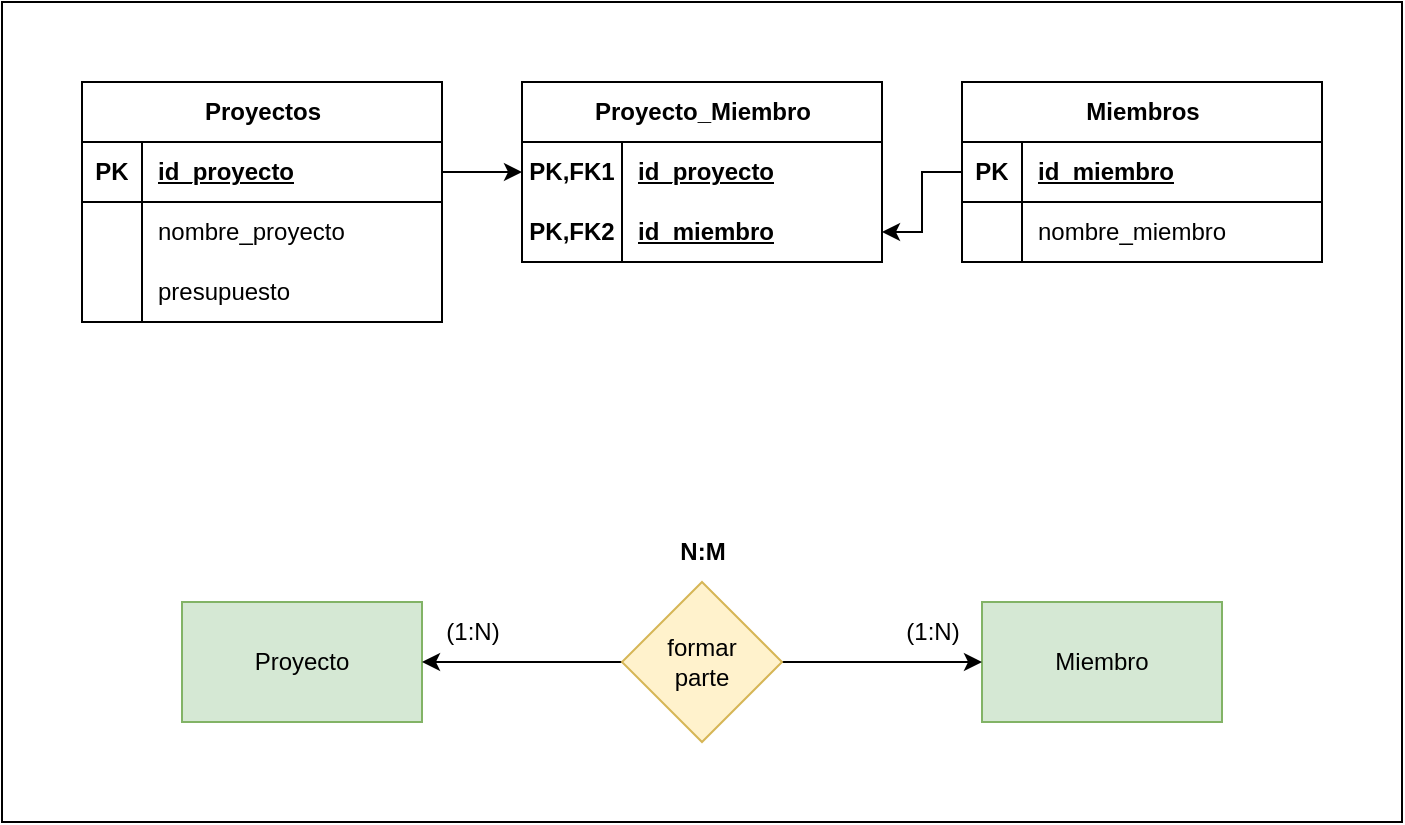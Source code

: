 <mxfile version="26.0.14">
  <diagram name="Page-1" id="n36We_7hir3YMjg6p6uC">
    <mxGraphModel dx="1138" dy="673" grid="1" gridSize="10" guides="1" tooltips="1" connect="1" arrows="1" fold="1" page="1" pageScale="1" pageWidth="850" pageHeight="1100" math="0" shadow="0">
      <root>
        <mxCell id="0" />
        <mxCell id="1" parent="0" />
        <mxCell id="0h0An3vFOW1mdWgkQzuL-55" value="" style="group" vertex="1" connectable="0" parent="1">
          <mxGeometry width="700" height="410" as="geometry" />
        </mxCell>
        <mxCell id="0h0An3vFOW1mdWgkQzuL-54" value="" style="rounded=0;whiteSpace=wrap;html=1;" vertex="1" parent="0h0An3vFOW1mdWgkQzuL-55">
          <mxGeometry width="700" height="410" as="geometry" />
        </mxCell>
        <mxCell id="0h0An3vFOW1mdWgkQzuL-1" value="Proyecto" style="rounded=0;whiteSpace=wrap;html=1;fillColor=#d5e8d4;strokeColor=#82b366;" vertex="1" parent="0h0An3vFOW1mdWgkQzuL-55">
          <mxGeometry x="90" y="300" width="120" height="60" as="geometry" />
        </mxCell>
        <mxCell id="0h0An3vFOW1mdWgkQzuL-2" value="Miembro" style="rounded=0;whiteSpace=wrap;html=1;fillColor=#d5e8d4;strokeColor=#82b366;" vertex="1" parent="0h0An3vFOW1mdWgkQzuL-55">
          <mxGeometry x="490" y="300" width="120" height="60" as="geometry" />
        </mxCell>
        <mxCell id="0h0An3vFOW1mdWgkQzuL-5" style="edgeStyle=orthogonalEdgeStyle;rounded=0;orthogonalLoop=1;jettySize=auto;html=1;exitX=0;exitY=0.5;exitDx=0;exitDy=0;entryX=1;entryY=0.5;entryDx=0;entryDy=0;" edge="1" parent="0h0An3vFOW1mdWgkQzuL-55" source="0h0An3vFOW1mdWgkQzuL-4" target="0h0An3vFOW1mdWgkQzuL-1">
          <mxGeometry relative="1" as="geometry" />
        </mxCell>
        <mxCell id="0h0An3vFOW1mdWgkQzuL-6" style="edgeStyle=orthogonalEdgeStyle;rounded=0;orthogonalLoop=1;jettySize=auto;html=1;exitX=1;exitY=0.5;exitDx=0;exitDy=0;entryX=0;entryY=0.5;entryDx=0;entryDy=0;" edge="1" parent="0h0An3vFOW1mdWgkQzuL-55" source="0h0An3vFOW1mdWgkQzuL-4" target="0h0An3vFOW1mdWgkQzuL-2">
          <mxGeometry relative="1" as="geometry" />
        </mxCell>
        <mxCell id="0h0An3vFOW1mdWgkQzuL-4" value="&lt;div&gt;formar&lt;/div&gt;&lt;div&gt;parte&lt;br&gt;&lt;/div&gt;" style="rhombus;whiteSpace=wrap;html=1;fillColor=#fff2cc;strokeColor=#d6b656;" vertex="1" parent="0h0An3vFOW1mdWgkQzuL-55">
          <mxGeometry x="310" y="290" width="80" height="80" as="geometry" />
        </mxCell>
        <mxCell id="0h0An3vFOW1mdWgkQzuL-7" value="Proyectos" style="shape=table;startSize=30;container=1;collapsible=1;childLayout=tableLayout;fixedRows=1;rowLines=0;fontStyle=1;align=center;resizeLast=1;html=1;" vertex="1" parent="0h0An3vFOW1mdWgkQzuL-55">
          <mxGeometry x="40" y="40" width="180" height="120" as="geometry" />
        </mxCell>
        <mxCell id="0h0An3vFOW1mdWgkQzuL-8" value="" style="shape=tableRow;horizontal=0;startSize=0;swimlaneHead=0;swimlaneBody=0;fillColor=none;collapsible=0;dropTarget=0;points=[[0,0.5],[1,0.5]];portConstraint=eastwest;top=0;left=0;right=0;bottom=1;" vertex="1" parent="0h0An3vFOW1mdWgkQzuL-7">
          <mxGeometry y="30" width="180" height="30" as="geometry" />
        </mxCell>
        <mxCell id="0h0An3vFOW1mdWgkQzuL-9" value="PK" style="shape=partialRectangle;connectable=0;fillColor=none;top=0;left=0;bottom=0;right=0;fontStyle=1;overflow=hidden;whiteSpace=wrap;html=1;" vertex="1" parent="0h0An3vFOW1mdWgkQzuL-8">
          <mxGeometry width="30" height="30" as="geometry">
            <mxRectangle width="30" height="30" as="alternateBounds" />
          </mxGeometry>
        </mxCell>
        <mxCell id="0h0An3vFOW1mdWgkQzuL-10" value="id_proyecto" style="shape=partialRectangle;connectable=0;fillColor=none;top=0;left=0;bottom=0;right=0;align=left;spacingLeft=6;fontStyle=5;overflow=hidden;whiteSpace=wrap;html=1;" vertex="1" parent="0h0An3vFOW1mdWgkQzuL-8">
          <mxGeometry x="30" width="150" height="30" as="geometry">
            <mxRectangle width="150" height="30" as="alternateBounds" />
          </mxGeometry>
        </mxCell>
        <mxCell id="0h0An3vFOW1mdWgkQzuL-11" value="" style="shape=tableRow;horizontal=0;startSize=0;swimlaneHead=0;swimlaneBody=0;fillColor=none;collapsible=0;dropTarget=0;points=[[0,0.5],[1,0.5]];portConstraint=eastwest;top=0;left=0;right=0;bottom=0;" vertex="1" parent="0h0An3vFOW1mdWgkQzuL-7">
          <mxGeometry y="60" width="180" height="30" as="geometry" />
        </mxCell>
        <mxCell id="0h0An3vFOW1mdWgkQzuL-12" value="" style="shape=partialRectangle;connectable=0;fillColor=none;top=0;left=0;bottom=0;right=0;editable=1;overflow=hidden;whiteSpace=wrap;html=1;" vertex="1" parent="0h0An3vFOW1mdWgkQzuL-11">
          <mxGeometry width="30" height="30" as="geometry">
            <mxRectangle width="30" height="30" as="alternateBounds" />
          </mxGeometry>
        </mxCell>
        <mxCell id="0h0An3vFOW1mdWgkQzuL-13" value="nombre_proyecto" style="shape=partialRectangle;connectable=0;fillColor=none;top=0;left=0;bottom=0;right=0;align=left;spacingLeft=6;overflow=hidden;whiteSpace=wrap;html=1;" vertex="1" parent="0h0An3vFOW1mdWgkQzuL-11">
          <mxGeometry x="30" width="150" height="30" as="geometry">
            <mxRectangle width="150" height="30" as="alternateBounds" />
          </mxGeometry>
        </mxCell>
        <mxCell id="0h0An3vFOW1mdWgkQzuL-14" value="" style="shape=tableRow;horizontal=0;startSize=0;swimlaneHead=0;swimlaneBody=0;fillColor=none;collapsible=0;dropTarget=0;points=[[0,0.5],[1,0.5]];portConstraint=eastwest;top=0;left=0;right=0;bottom=0;" vertex="1" parent="0h0An3vFOW1mdWgkQzuL-7">
          <mxGeometry y="90" width="180" height="30" as="geometry" />
        </mxCell>
        <mxCell id="0h0An3vFOW1mdWgkQzuL-15" value="" style="shape=partialRectangle;connectable=0;fillColor=none;top=0;left=0;bottom=0;right=0;editable=1;overflow=hidden;whiteSpace=wrap;html=1;" vertex="1" parent="0h0An3vFOW1mdWgkQzuL-14">
          <mxGeometry width="30" height="30" as="geometry">
            <mxRectangle width="30" height="30" as="alternateBounds" />
          </mxGeometry>
        </mxCell>
        <mxCell id="0h0An3vFOW1mdWgkQzuL-16" value="presupuesto" style="shape=partialRectangle;connectable=0;fillColor=none;top=0;left=0;bottom=0;right=0;align=left;spacingLeft=6;overflow=hidden;whiteSpace=wrap;html=1;" vertex="1" parent="0h0An3vFOW1mdWgkQzuL-14">
          <mxGeometry x="30" width="150" height="30" as="geometry">
            <mxRectangle width="150" height="30" as="alternateBounds" />
          </mxGeometry>
        </mxCell>
        <mxCell id="0h0An3vFOW1mdWgkQzuL-20" value="Proyecto_Miembro" style="shape=table;startSize=30;container=1;collapsible=1;childLayout=tableLayout;fixedRows=1;rowLines=0;fontStyle=1;align=center;resizeLast=1;html=1;" vertex="1" parent="0h0An3vFOW1mdWgkQzuL-55">
          <mxGeometry x="260" y="40" width="180" height="90" as="geometry" />
        </mxCell>
        <mxCell id="0h0An3vFOW1mdWgkQzuL-21" value="" style="shape=tableRow;horizontal=0;startSize=0;swimlaneHead=0;swimlaneBody=0;fillColor=none;collapsible=0;dropTarget=0;points=[[0,0.5],[1,0.5]];portConstraint=eastwest;top=0;left=0;right=0;bottom=0;" vertex="1" parent="0h0An3vFOW1mdWgkQzuL-20">
          <mxGeometry y="30" width="180" height="30" as="geometry" />
        </mxCell>
        <mxCell id="0h0An3vFOW1mdWgkQzuL-22" value="PK,FK1" style="shape=partialRectangle;connectable=0;fillColor=none;top=0;left=0;bottom=0;right=0;fontStyle=1;overflow=hidden;whiteSpace=wrap;html=1;" vertex="1" parent="0h0An3vFOW1mdWgkQzuL-21">
          <mxGeometry width="50" height="30" as="geometry">
            <mxRectangle width="50" height="30" as="alternateBounds" />
          </mxGeometry>
        </mxCell>
        <mxCell id="0h0An3vFOW1mdWgkQzuL-23" value="id_proyecto" style="shape=partialRectangle;connectable=0;fillColor=none;top=0;left=0;bottom=0;right=0;align=left;spacingLeft=6;fontStyle=5;overflow=hidden;whiteSpace=wrap;html=1;" vertex="1" parent="0h0An3vFOW1mdWgkQzuL-21">
          <mxGeometry x="50" width="130" height="30" as="geometry">
            <mxRectangle width="130" height="30" as="alternateBounds" />
          </mxGeometry>
        </mxCell>
        <mxCell id="0h0An3vFOW1mdWgkQzuL-46" value="" style="shape=tableRow;horizontal=0;startSize=0;swimlaneHead=0;swimlaneBody=0;fillColor=none;collapsible=0;dropTarget=0;points=[[0,0.5],[1,0.5]];portConstraint=eastwest;top=0;left=0;right=0;bottom=0;" vertex="1" parent="0h0An3vFOW1mdWgkQzuL-20">
          <mxGeometry y="60" width="180" height="30" as="geometry" />
        </mxCell>
        <mxCell id="0h0An3vFOW1mdWgkQzuL-47" value="PK,FK2" style="shape=partialRectangle;connectable=0;fillColor=none;top=0;left=0;bottom=0;right=0;fontStyle=1;overflow=hidden;whiteSpace=wrap;html=1;" vertex="1" parent="0h0An3vFOW1mdWgkQzuL-46">
          <mxGeometry width="50" height="30" as="geometry">
            <mxRectangle width="50" height="30" as="alternateBounds" />
          </mxGeometry>
        </mxCell>
        <mxCell id="0h0An3vFOW1mdWgkQzuL-48" value="id_miembro" style="shape=partialRectangle;connectable=0;fillColor=none;top=0;left=0;bottom=0;right=0;align=left;spacingLeft=6;fontStyle=5;overflow=hidden;whiteSpace=wrap;html=1;" vertex="1" parent="0h0An3vFOW1mdWgkQzuL-46">
          <mxGeometry x="50" width="130" height="30" as="geometry">
            <mxRectangle width="130" height="30" as="alternateBounds" />
          </mxGeometry>
        </mxCell>
        <mxCell id="0h0An3vFOW1mdWgkQzuL-33" value="Miembros" style="shape=table;startSize=30;container=1;collapsible=1;childLayout=tableLayout;fixedRows=1;rowLines=0;fontStyle=1;align=center;resizeLast=1;html=1;" vertex="1" parent="0h0An3vFOW1mdWgkQzuL-55">
          <mxGeometry x="480" y="40" width="180" height="90" as="geometry" />
        </mxCell>
        <mxCell id="0h0An3vFOW1mdWgkQzuL-34" value="" style="shape=tableRow;horizontal=0;startSize=0;swimlaneHead=0;swimlaneBody=0;fillColor=none;collapsible=0;dropTarget=0;points=[[0,0.5],[1,0.5]];portConstraint=eastwest;top=0;left=0;right=0;bottom=1;" vertex="1" parent="0h0An3vFOW1mdWgkQzuL-33">
          <mxGeometry y="30" width="180" height="30" as="geometry" />
        </mxCell>
        <mxCell id="0h0An3vFOW1mdWgkQzuL-35" value="PK" style="shape=partialRectangle;connectable=0;fillColor=none;top=0;left=0;bottom=0;right=0;fontStyle=1;overflow=hidden;whiteSpace=wrap;html=1;" vertex="1" parent="0h0An3vFOW1mdWgkQzuL-34">
          <mxGeometry width="30" height="30" as="geometry">
            <mxRectangle width="30" height="30" as="alternateBounds" />
          </mxGeometry>
        </mxCell>
        <mxCell id="0h0An3vFOW1mdWgkQzuL-36" value="id_miembro" style="shape=partialRectangle;connectable=0;fillColor=none;top=0;left=0;bottom=0;right=0;align=left;spacingLeft=6;fontStyle=5;overflow=hidden;whiteSpace=wrap;html=1;" vertex="1" parent="0h0An3vFOW1mdWgkQzuL-34">
          <mxGeometry x="30" width="150" height="30" as="geometry">
            <mxRectangle width="150" height="30" as="alternateBounds" />
          </mxGeometry>
        </mxCell>
        <mxCell id="0h0An3vFOW1mdWgkQzuL-37" value="" style="shape=tableRow;horizontal=0;startSize=0;swimlaneHead=0;swimlaneBody=0;fillColor=none;collapsible=0;dropTarget=0;points=[[0,0.5],[1,0.5]];portConstraint=eastwest;top=0;left=0;right=0;bottom=0;" vertex="1" parent="0h0An3vFOW1mdWgkQzuL-33">
          <mxGeometry y="60" width="180" height="30" as="geometry" />
        </mxCell>
        <mxCell id="0h0An3vFOW1mdWgkQzuL-38" value="" style="shape=partialRectangle;connectable=0;fillColor=none;top=0;left=0;bottom=0;right=0;editable=1;overflow=hidden;whiteSpace=wrap;html=1;" vertex="1" parent="0h0An3vFOW1mdWgkQzuL-37">
          <mxGeometry width="30" height="30" as="geometry">
            <mxRectangle width="30" height="30" as="alternateBounds" />
          </mxGeometry>
        </mxCell>
        <mxCell id="0h0An3vFOW1mdWgkQzuL-39" value="nombre_miembro" style="shape=partialRectangle;connectable=0;fillColor=none;top=0;left=0;bottom=0;right=0;align=left;spacingLeft=6;overflow=hidden;whiteSpace=wrap;html=1;" vertex="1" parent="0h0An3vFOW1mdWgkQzuL-37">
          <mxGeometry x="30" width="150" height="30" as="geometry">
            <mxRectangle width="150" height="30" as="alternateBounds" />
          </mxGeometry>
        </mxCell>
        <mxCell id="0h0An3vFOW1mdWgkQzuL-49" style="edgeStyle=orthogonalEdgeStyle;rounded=0;orthogonalLoop=1;jettySize=auto;html=1;exitX=1;exitY=0.5;exitDx=0;exitDy=0;entryX=0;entryY=0.5;entryDx=0;entryDy=0;" edge="1" parent="0h0An3vFOW1mdWgkQzuL-55" source="0h0An3vFOW1mdWgkQzuL-8" target="0h0An3vFOW1mdWgkQzuL-21">
          <mxGeometry relative="1" as="geometry" />
        </mxCell>
        <mxCell id="0h0An3vFOW1mdWgkQzuL-50" style="edgeStyle=orthogonalEdgeStyle;rounded=0;orthogonalLoop=1;jettySize=auto;html=1;exitX=0;exitY=0.5;exitDx=0;exitDy=0;entryX=1;entryY=0.5;entryDx=0;entryDy=0;" edge="1" parent="0h0An3vFOW1mdWgkQzuL-55" source="0h0An3vFOW1mdWgkQzuL-34" target="0h0An3vFOW1mdWgkQzuL-46">
          <mxGeometry relative="1" as="geometry" />
        </mxCell>
        <mxCell id="0h0An3vFOW1mdWgkQzuL-51" value="(1:N)" style="text;html=1;align=center;verticalAlign=middle;resizable=0;points=[];autosize=1;strokeColor=none;fillColor=none;" vertex="1" parent="0h0An3vFOW1mdWgkQzuL-55">
          <mxGeometry x="440" y="300" width="50" height="30" as="geometry" />
        </mxCell>
        <mxCell id="0h0An3vFOW1mdWgkQzuL-52" value="(1:N)" style="text;html=1;align=center;verticalAlign=middle;resizable=0;points=[];autosize=1;strokeColor=none;fillColor=none;" vertex="1" parent="0h0An3vFOW1mdWgkQzuL-55">
          <mxGeometry x="210" y="300" width="50" height="30" as="geometry" />
        </mxCell>
        <mxCell id="0h0An3vFOW1mdWgkQzuL-53" value="N:M" style="text;html=1;align=center;verticalAlign=middle;resizable=0;points=[];autosize=1;strokeColor=none;fillColor=none;fontStyle=1" vertex="1" parent="0h0An3vFOW1mdWgkQzuL-55">
          <mxGeometry x="325" y="260" width="50" height="30" as="geometry" />
        </mxCell>
      </root>
    </mxGraphModel>
  </diagram>
</mxfile>
